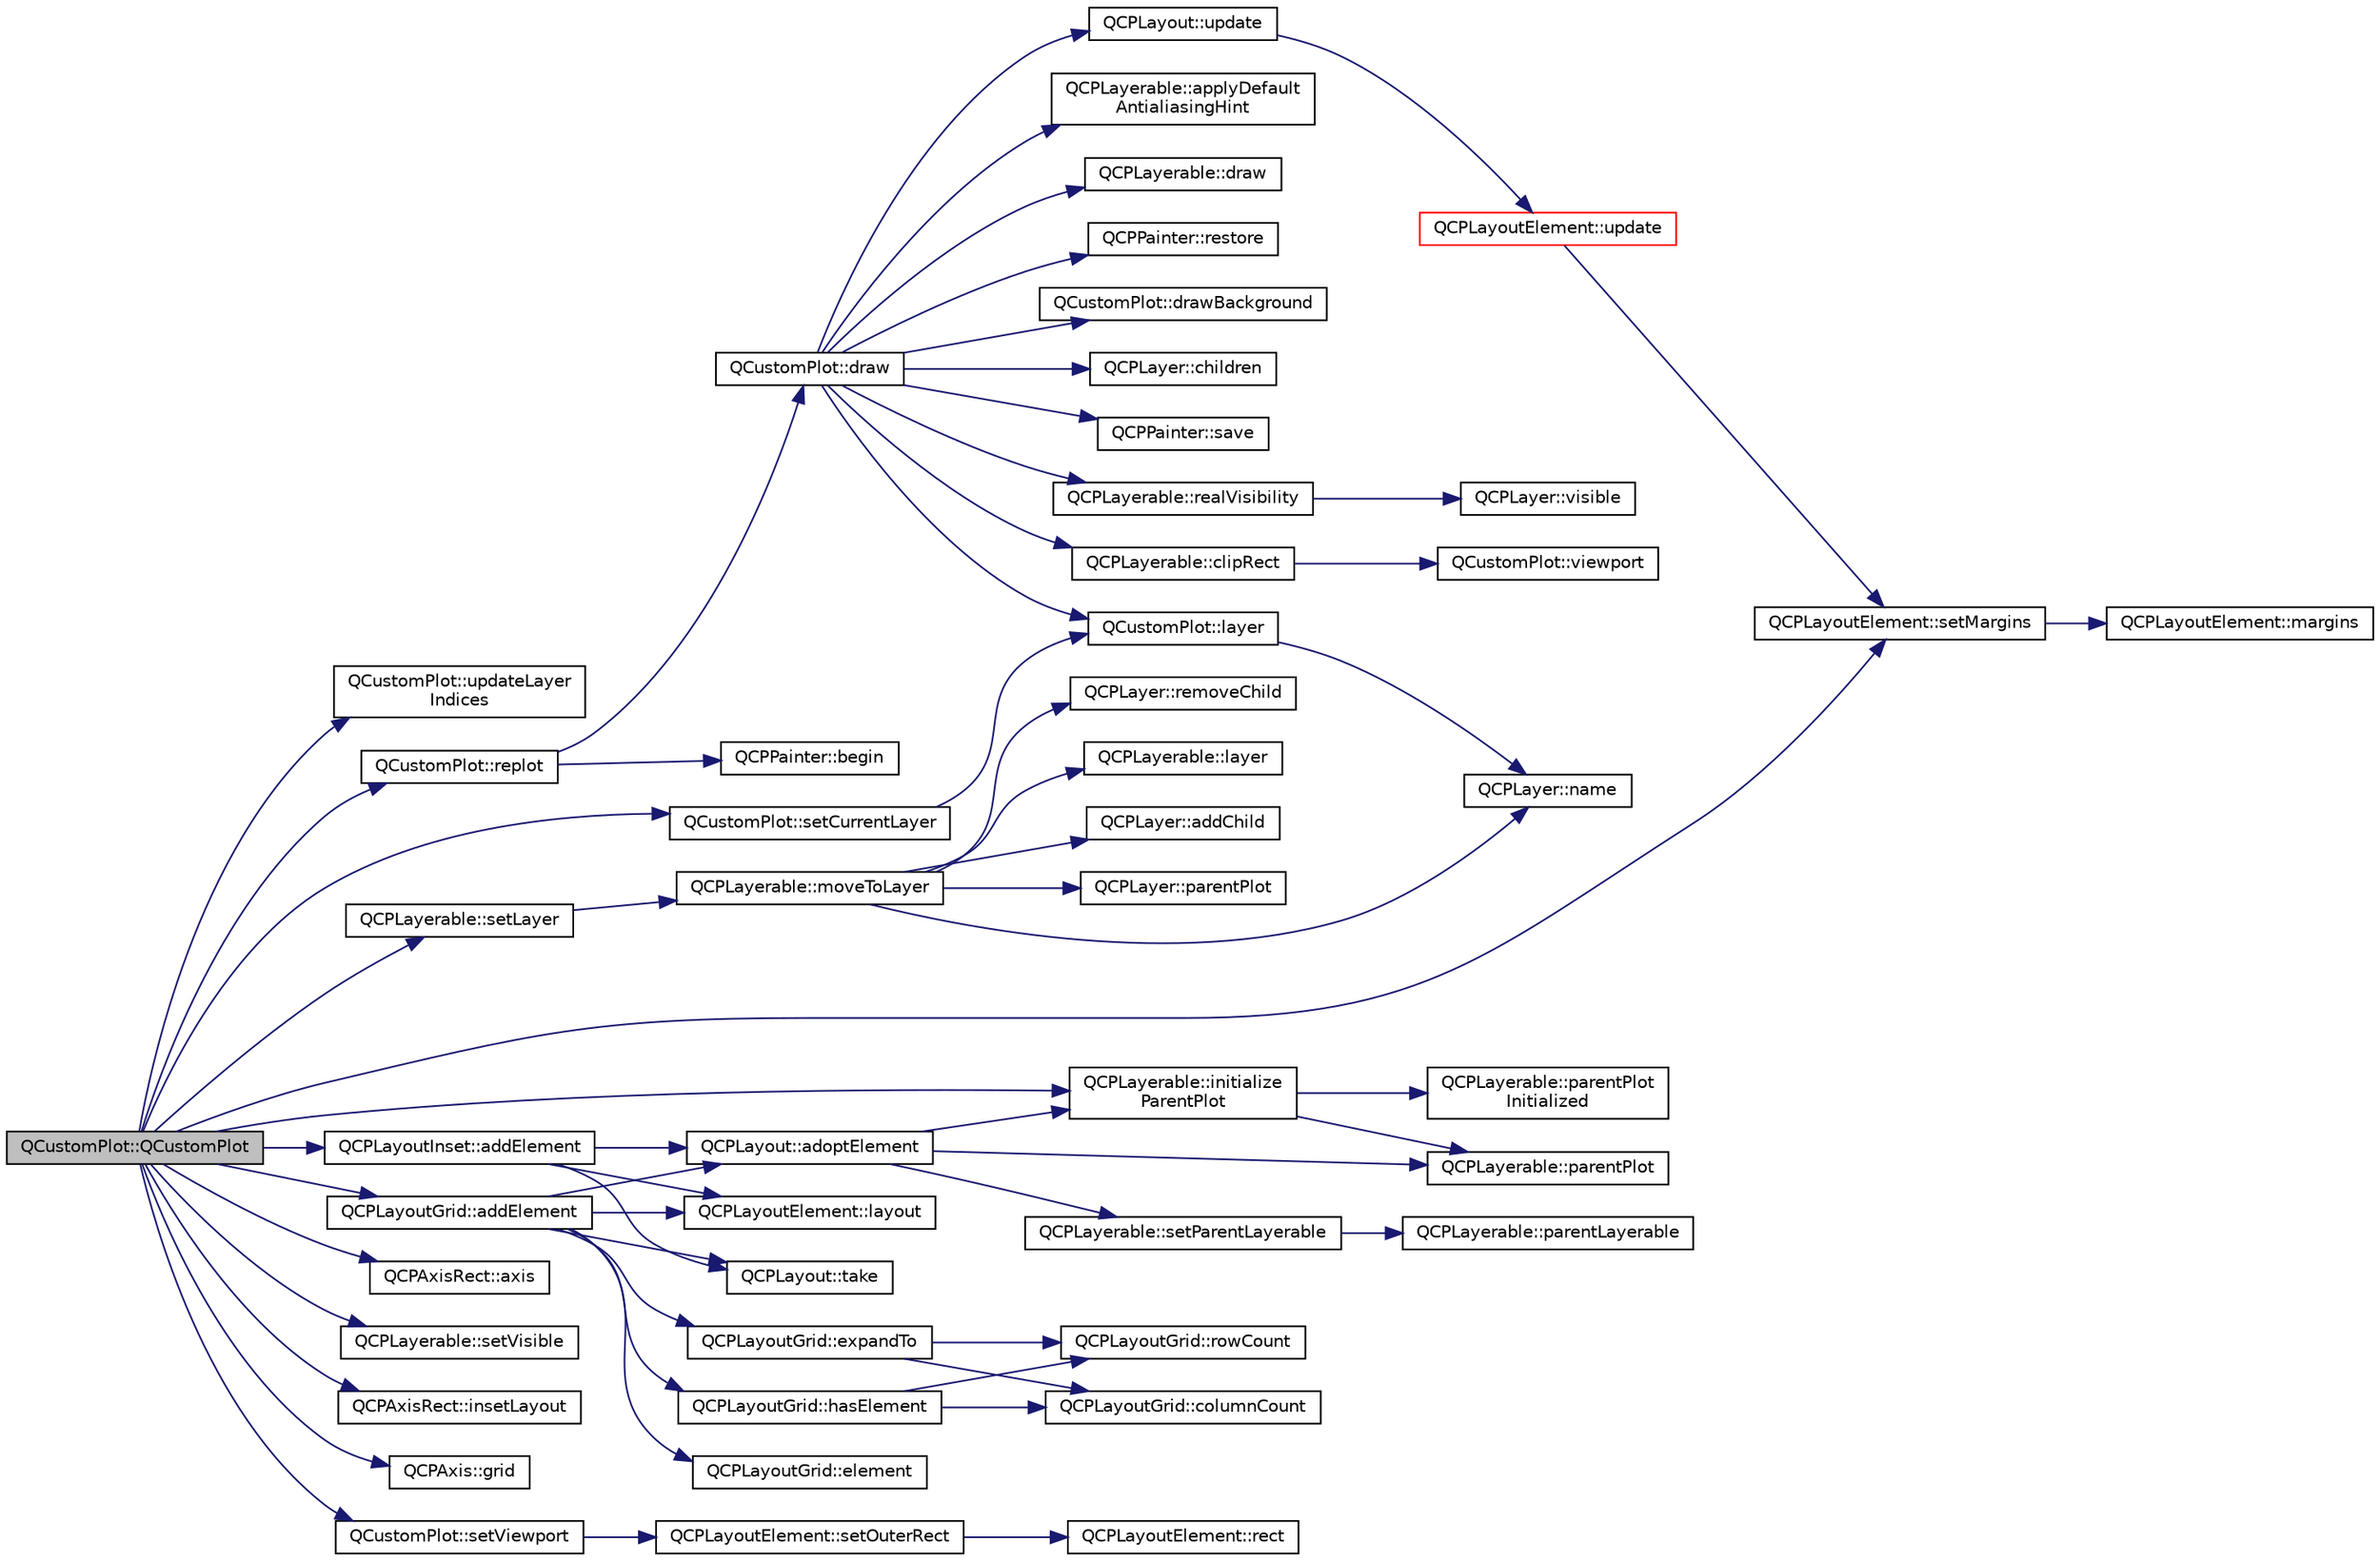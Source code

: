 digraph "QCustomPlot::QCustomPlot"
{
  edge [fontname="Helvetica",fontsize="10",labelfontname="Helvetica",labelfontsize="10"];
  node [fontname="Helvetica",fontsize="10",shape=record];
  rankdir="LR";
  Node1 [label="QCustomPlot::QCustomPlot",height=0.2,width=0.4,color="black", fillcolor="grey75", style="filled", fontcolor="black"];
  Node1 -> Node2 [color="midnightblue",fontsize="10",style="solid",fontname="Helvetica"];
  Node2 [label="QCustomPlot::updateLayer\lIndices",height=0.2,width=0.4,color="black", fillcolor="white", style="filled",URL="$class_q_custom_plot.html#a3117754df3a5638787a6223c7147970f"];
  Node1 -> Node3 [color="midnightblue",fontsize="10",style="solid",fontname="Helvetica"];
  Node3 [label="QCustomPlot::setCurrentLayer",height=0.2,width=0.4,color="black", fillcolor="white", style="filled",URL="$class_q_custom_plot.html#a73a6dc47c653bb6f8f030abca5a11852"];
  Node3 -> Node4 [color="midnightblue",fontsize="10",style="solid",fontname="Helvetica"];
  Node4 [label="QCustomPlot::layer",height=0.2,width=0.4,color="black", fillcolor="white", style="filled",URL="$class_q_custom_plot.html#aac492da01782820454e9136a8db28182"];
  Node4 -> Node5 [color="midnightblue",fontsize="10",style="solid",fontname="Helvetica"];
  Node5 [label="QCPLayer::name",height=0.2,width=0.4,color="black", fillcolor="white", style="filled",URL="$class_q_c_p_layer.html#a96ebd1e436f3813938cb9cd4a59a60be"];
  Node1 -> Node6 [color="midnightblue",fontsize="10",style="solid",fontname="Helvetica"];
  Node6 [label="QCPLayerable::initialize\lParentPlot",height=0.2,width=0.4,color="black", fillcolor="white", style="filled",URL="$class_q_c_p_layerable.html#a8cbe5a0c9a5674249982f5ca5f8e02bc"];
  Node6 -> Node7 [color="midnightblue",fontsize="10",style="solid",fontname="Helvetica"];
  Node7 [label="QCPLayerable::parentPlot",height=0.2,width=0.4,color="black", fillcolor="white", style="filled",URL="$class_q_c_p_layerable.html#ab7e0e94461566093d36ffc0f5312b109"];
  Node6 -> Node8 [color="midnightblue",fontsize="10",style="solid",fontname="Helvetica"];
  Node8 [label="QCPLayerable::parentPlot\lInitialized",height=0.2,width=0.4,color="black", fillcolor="white", style="filled",URL="$class_q_c_p_layerable.html#ab20b7dbd8e0249ed61adb9622c427382"];
  Node1 -> Node9 [color="midnightblue",fontsize="10",style="solid",fontname="Helvetica"];
  Node9 [label="QCPLayerable::setLayer",height=0.2,width=0.4,color="black", fillcolor="white", style="filled",URL="$class_q_c_p_layerable.html#ab0d0da6d2de45a118886d2c8e16d5a54"];
  Node9 -> Node10 [color="midnightblue",fontsize="10",style="solid",fontname="Helvetica"];
  Node10 [label="QCPLayerable::moveToLayer",height=0.2,width=0.4,color="black", fillcolor="white", style="filled",URL="$class_q_c_p_layerable.html#af94484cfb7cbbddb7de522e9be71d9a4"];
  Node10 -> Node11 [color="midnightblue",fontsize="10",style="solid",fontname="Helvetica"];
  Node11 [label="QCPLayer::parentPlot",height=0.2,width=0.4,color="black", fillcolor="white", style="filled",URL="$class_q_c_p_layer.html#a3958c9a938c2d05a7378c41484acee08"];
  Node10 -> Node5 [color="midnightblue",fontsize="10",style="solid",fontname="Helvetica"];
  Node10 -> Node12 [color="midnightblue",fontsize="10",style="solid",fontname="Helvetica"];
  Node12 [label="QCPLayer::removeChild",height=0.2,width=0.4,color="black", fillcolor="white", style="filled",URL="$class_q_c_p_layer.html#ac2f64ac7761650582d968d86670ef362"];
  Node10 -> Node13 [color="midnightblue",fontsize="10",style="solid",fontname="Helvetica"];
  Node13 [label="QCPLayerable::layer",height=0.2,width=0.4,color="black", fillcolor="white", style="filled",URL="$class_q_c_p_layerable.html#aea67e8c19145e70d68c286a36f6b8300"];
  Node10 -> Node14 [color="midnightblue",fontsize="10",style="solid",fontname="Helvetica"];
  Node14 [label="QCPLayer::addChild",height=0.2,width=0.4,color="black", fillcolor="white", style="filled",URL="$class_q_c_p_layer.html#a57ce5e49364aa9122276d5df3b4a0ddc"];
  Node1 -> Node15 [color="midnightblue",fontsize="10",style="solid",fontname="Helvetica"];
  Node15 [label="QCPLayoutGrid::addElement",height=0.2,width=0.4,color="black", fillcolor="white", style="filled",URL="$class_q_c_p_layout_grid.html#adff1a2ca691ed83d2d24a4cd1fe17012"];
  Node15 -> Node16 [color="midnightblue",fontsize="10",style="solid",fontname="Helvetica"];
  Node16 [label="QCPLayoutGrid::hasElement",height=0.2,width=0.4,color="black", fillcolor="white", style="filled",URL="$class_q_c_p_layout_grid.html#ab0cf4f7edc9414a3bfaddac0f46dc0a0"];
  Node16 -> Node17 [color="midnightblue",fontsize="10",style="solid",fontname="Helvetica"];
  Node17 [label="QCPLayoutGrid::rowCount",height=0.2,width=0.4,color="black", fillcolor="white", style="filled",URL="$class_q_c_p_layout_grid.html#af8e6c7a05864ebe610c87756c7b9079c"];
  Node16 -> Node18 [color="midnightblue",fontsize="10",style="solid",fontname="Helvetica"];
  Node18 [label="QCPLayoutGrid::columnCount",height=0.2,width=0.4,color="black", fillcolor="white", style="filled",URL="$class_q_c_p_layout_grid.html#ac39074eafd148b82d0762090f258189e"];
  Node15 -> Node19 [color="midnightblue",fontsize="10",style="solid",fontname="Helvetica"];
  Node19 [label="QCPLayoutElement::layout",height=0.2,width=0.4,color="black", fillcolor="white", style="filled",URL="$class_q_c_p_layout_element.html#a6235f5384db871fc6e3387a1bc558b0d"];
  Node15 -> Node20 [color="midnightblue",fontsize="10",style="solid",fontname="Helvetica"];
  Node20 [label="QCPLayout::take",height=0.2,width=0.4,color="black", fillcolor="white", style="filled",URL="$class_q_c_p_layout.html#ada26cd17e56472b0b4d7fbbc96873e4c"];
  Node15 -> Node21 [color="midnightblue",fontsize="10",style="solid",fontname="Helvetica"];
  Node21 [label="QCPLayoutGrid::expandTo",height=0.2,width=0.4,color="black", fillcolor="white", style="filled",URL="$class_q_c_p_layout_grid.html#a886c0dcbabd51a45da399e044552b685"];
  Node21 -> Node17 [color="midnightblue",fontsize="10",style="solid",fontname="Helvetica"];
  Node21 -> Node18 [color="midnightblue",fontsize="10",style="solid",fontname="Helvetica"];
  Node15 -> Node22 [color="midnightblue",fontsize="10",style="solid",fontname="Helvetica"];
  Node22 [label="QCPLayoutGrid::element",height=0.2,width=0.4,color="black", fillcolor="white", style="filled",URL="$class_q_c_p_layout_grid.html#a525f25e6ba43ee228151d074251b4e6a"];
  Node15 -> Node23 [color="midnightblue",fontsize="10",style="solid",fontname="Helvetica"];
  Node23 [label="QCPLayout::adoptElement",height=0.2,width=0.4,color="black", fillcolor="white", style="filled",URL="$class_q_c_p_layout.html#af6dbbc24156a808da29cd1ec031729a3"];
  Node23 -> Node24 [color="midnightblue",fontsize="10",style="solid",fontname="Helvetica"];
  Node24 [label="QCPLayerable::setParentLayerable",height=0.2,width=0.4,color="black", fillcolor="white", style="filled",URL="$class_q_c_p_layerable.html#aa23c893671f1f6744ac235cf2204cf3a"];
  Node24 -> Node25 [color="midnightblue",fontsize="10",style="solid",fontname="Helvetica"];
  Node25 [label="QCPLayerable::parentLayerable",height=0.2,width=0.4,color="black", fillcolor="white", style="filled",URL="$class_q_c_p_layerable.html#a98d79f5b716d45eac4347befe546d0ec"];
  Node23 -> Node7 [color="midnightblue",fontsize="10",style="solid",fontname="Helvetica"];
  Node23 -> Node6 [color="midnightblue",fontsize="10",style="solid",fontname="Helvetica"];
  Node1 -> Node26 [color="midnightblue",fontsize="10",style="solid",fontname="Helvetica"];
  Node26 [label="QCPAxisRect::axis",height=0.2,width=0.4,color="black", fillcolor="white", style="filled",URL="$class_q_c_p_axis_rect.html#a560de44e47a4af0f86c59102a094b1e4"];
  Node1 -> Node27 [color="midnightblue",fontsize="10",style="solid",fontname="Helvetica"];
  Node27 [label="QCPLayerable::setVisible",height=0.2,width=0.4,color="black", fillcolor="white", style="filled",URL="$class_q_c_p_layerable.html#a3bed99ddc396b48ce3ebfdc0418744f8"];
  Node1 -> Node28 [color="midnightblue",fontsize="10",style="solid",fontname="Helvetica"];
  Node28 [label="QCPAxisRect::insetLayout",height=0.2,width=0.4,color="black", fillcolor="white", style="filled",URL="$class_q_c_p_axis_rect.html#a4114887c7141b59650b7488f930993e5"];
  Node1 -> Node29 [color="midnightblue",fontsize="10",style="solid",fontname="Helvetica"];
  Node29 [label="QCPLayoutInset::addElement",height=0.2,width=0.4,color="black", fillcolor="white", style="filled",URL="$class_q_c_p_layout_inset.html#ad61529eb576af7f04dff94abb10c745a"];
  Node29 -> Node19 [color="midnightblue",fontsize="10",style="solid",fontname="Helvetica"];
  Node29 -> Node20 [color="midnightblue",fontsize="10",style="solid",fontname="Helvetica"];
  Node29 -> Node23 [color="midnightblue",fontsize="10",style="solid",fontname="Helvetica"];
  Node1 -> Node30 [color="midnightblue",fontsize="10",style="solid",fontname="Helvetica"];
  Node30 [label="QCPLayoutElement::setMargins",height=0.2,width=0.4,color="black", fillcolor="white", style="filled",URL="$class_q_c_p_layout_element.html#a8f450b1f3f992ad576fce2c63d8b79cf"];
  Node30 -> Node31 [color="midnightblue",fontsize="10",style="solid",fontname="Helvetica"];
  Node31 [label="QCPLayoutElement::margins",height=0.2,width=0.4,color="black", fillcolor="white", style="filled",URL="$class_q_c_p_layout_element.html#a85ff977dfcced84eef32d9f819ec9543"];
  Node1 -> Node32 [color="midnightblue",fontsize="10",style="solid",fontname="Helvetica"];
  Node32 [label="QCPAxis::grid",height=0.2,width=0.4,color="black", fillcolor="white", style="filled",URL="$class_q_c_p_axis.html#ac4fb913cce3072b5e75a4635e0f6cd04"];
  Node1 -> Node33 [color="midnightblue",fontsize="10",style="solid",fontname="Helvetica"];
  Node33 [label="QCustomPlot::setViewport",height=0.2,width=0.4,color="black", fillcolor="white", style="filled",URL="$class_q_custom_plot.html#a3f9bc4b939dd8aaba9339fd09f273fc4"];
  Node33 -> Node34 [color="midnightblue",fontsize="10",style="solid",fontname="Helvetica"];
  Node34 [label="QCPLayoutElement::setOuterRect",height=0.2,width=0.4,color="black", fillcolor="white", style="filled",URL="$class_q_c_p_layout_element.html#a38975ea13e36de8e53391ce41d94bc0f"];
  Node34 -> Node35 [color="midnightblue",fontsize="10",style="solid",fontname="Helvetica"];
  Node35 [label="QCPLayoutElement::rect",height=0.2,width=0.4,color="black", fillcolor="white", style="filled",URL="$class_q_c_p_layout_element.html#affdfea003469aac3d0fac5f4e06171bc"];
  Node1 -> Node36 [color="midnightblue",fontsize="10",style="solid",fontname="Helvetica"];
  Node36 [label="QCustomPlot::replot",height=0.2,width=0.4,color="black", fillcolor="white", style="filled",URL="$class_q_custom_plot.html#a606fd384b2a637ce2c24899bcbde77d6"];
  Node36 -> Node37 [color="midnightblue",fontsize="10",style="solid",fontname="Helvetica"];
  Node37 [label="QCPPainter::begin",height=0.2,width=0.4,color="black", fillcolor="white", style="filled",URL="$class_q_c_p_painter.html#a0a41146ccd619dceab6e25ec7b46b044"];
  Node36 -> Node38 [color="midnightblue",fontsize="10",style="solid",fontname="Helvetica"];
  Node38 [label="QCustomPlot::draw",height=0.2,width=0.4,color="black", fillcolor="white", style="filled",URL="$class_q_custom_plot.html#ad7a7d878bf050f101a43008e7d8fdb52"];
  Node38 -> Node39 [color="midnightblue",fontsize="10",style="solid",fontname="Helvetica"];
  Node39 [label="QCPLayout::update",height=0.2,width=0.4,color="black", fillcolor="white", style="filled",URL="$class_q_c_p_layout.html#a34ab477e820537ded7bade4399c482fd"];
  Node39 -> Node40 [color="midnightblue",fontsize="10",style="solid",fontname="Helvetica"];
  Node40 [label="QCPLayoutElement::update",height=0.2,width=0.4,color="red", fillcolor="white", style="filled",URL="$class_q_c_p_layout_element.html#a929c2ec62e0e0e1d8418eaa802e2af9b"];
  Node40 -> Node30 [color="midnightblue",fontsize="10",style="solid",fontname="Helvetica"];
  Node38 -> Node41 [color="midnightblue",fontsize="10",style="solid",fontname="Helvetica"];
  Node41 [label="QCustomPlot::drawBackground",height=0.2,width=0.4,color="black", fillcolor="white", style="filled",URL="$class_q_custom_plot.html#a05dd52438cee4353b18c1e53a439008d"];
  Node38 -> Node4 [color="midnightblue",fontsize="10",style="solid",fontname="Helvetica"];
  Node38 -> Node42 [color="midnightblue",fontsize="10",style="solid",fontname="Helvetica"];
  Node42 [label="QCPLayer::children",height=0.2,width=0.4,color="black", fillcolor="white", style="filled",URL="$class_q_c_p_layer.html#a94c2f0100e48cefad2de8fe0fbb03c27"];
  Node38 -> Node43 [color="midnightblue",fontsize="10",style="solid",fontname="Helvetica"];
  Node43 [label="QCPLayerable::realVisibility",height=0.2,width=0.4,color="black", fillcolor="white", style="filled",URL="$class_q_c_p_layerable.html#a30809f7455e9794bca7b6c737622fa63"];
  Node43 -> Node44 [color="midnightblue",fontsize="10",style="solid",fontname="Helvetica"];
  Node44 [label="QCPLayer::visible",height=0.2,width=0.4,color="black", fillcolor="white", style="filled",URL="$class_q_c_p_layer.html#a9efca636e4dcad721999a6282f296016"];
  Node38 -> Node45 [color="midnightblue",fontsize="10",style="solid",fontname="Helvetica"];
  Node45 [label="QCPPainter::save",height=0.2,width=0.4,color="black", fillcolor="white", style="filled",URL="$class_q_c_p_painter.html#a8fd6821ee6fecbfa04444c9062912abd"];
  Node38 -> Node46 [color="midnightblue",fontsize="10",style="solid",fontname="Helvetica"];
  Node46 [label="QCPLayerable::clipRect",height=0.2,width=0.4,color="black", fillcolor="white", style="filled",URL="$class_q_c_p_layerable.html#a07a8f746640c3704b09910df297afcba"];
  Node46 -> Node47 [color="midnightblue",fontsize="10",style="solid",fontname="Helvetica"];
  Node47 [label="QCustomPlot::viewport",height=0.2,width=0.4,color="black", fillcolor="white", style="filled",URL="$class_q_custom_plot.html#a953ecdbc28018e7e84cb6213ad3d88c2"];
  Node38 -> Node48 [color="midnightblue",fontsize="10",style="solid",fontname="Helvetica"];
  Node48 [label="QCPLayerable::applyDefault\lAntialiasingHint",height=0.2,width=0.4,color="black", fillcolor="white", style="filled",URL="$class_q_c_p_layerable.html#afdf83ddc6a265cbf4c89fe99d3d93473"];
  Node38 -> Node49 [color="midnightblue",fontsize="10",style="solid",fontname="Helvetica"];
  Node49 [label="QCPLayerable::draw",height=0.2,width=0.4,color="black", fillcolor="white", style="filled",URL="$class_q_c_p_layerable.html#aecf2f7087482d4b6a78cb2770e5ed12d"];
  Node38 -> Node50 [color="midnightblue",fontsize="10",style="solid",fontname="Helvetica"];
  Node50 [label="QCPPainter::restore",height=0.2,width=0.4,color="black", fillcolor="white", style="filled",URL="$class_q_c_p_painter.html#a64908e6298d5bbd83457dc987cc3a022"];
}

